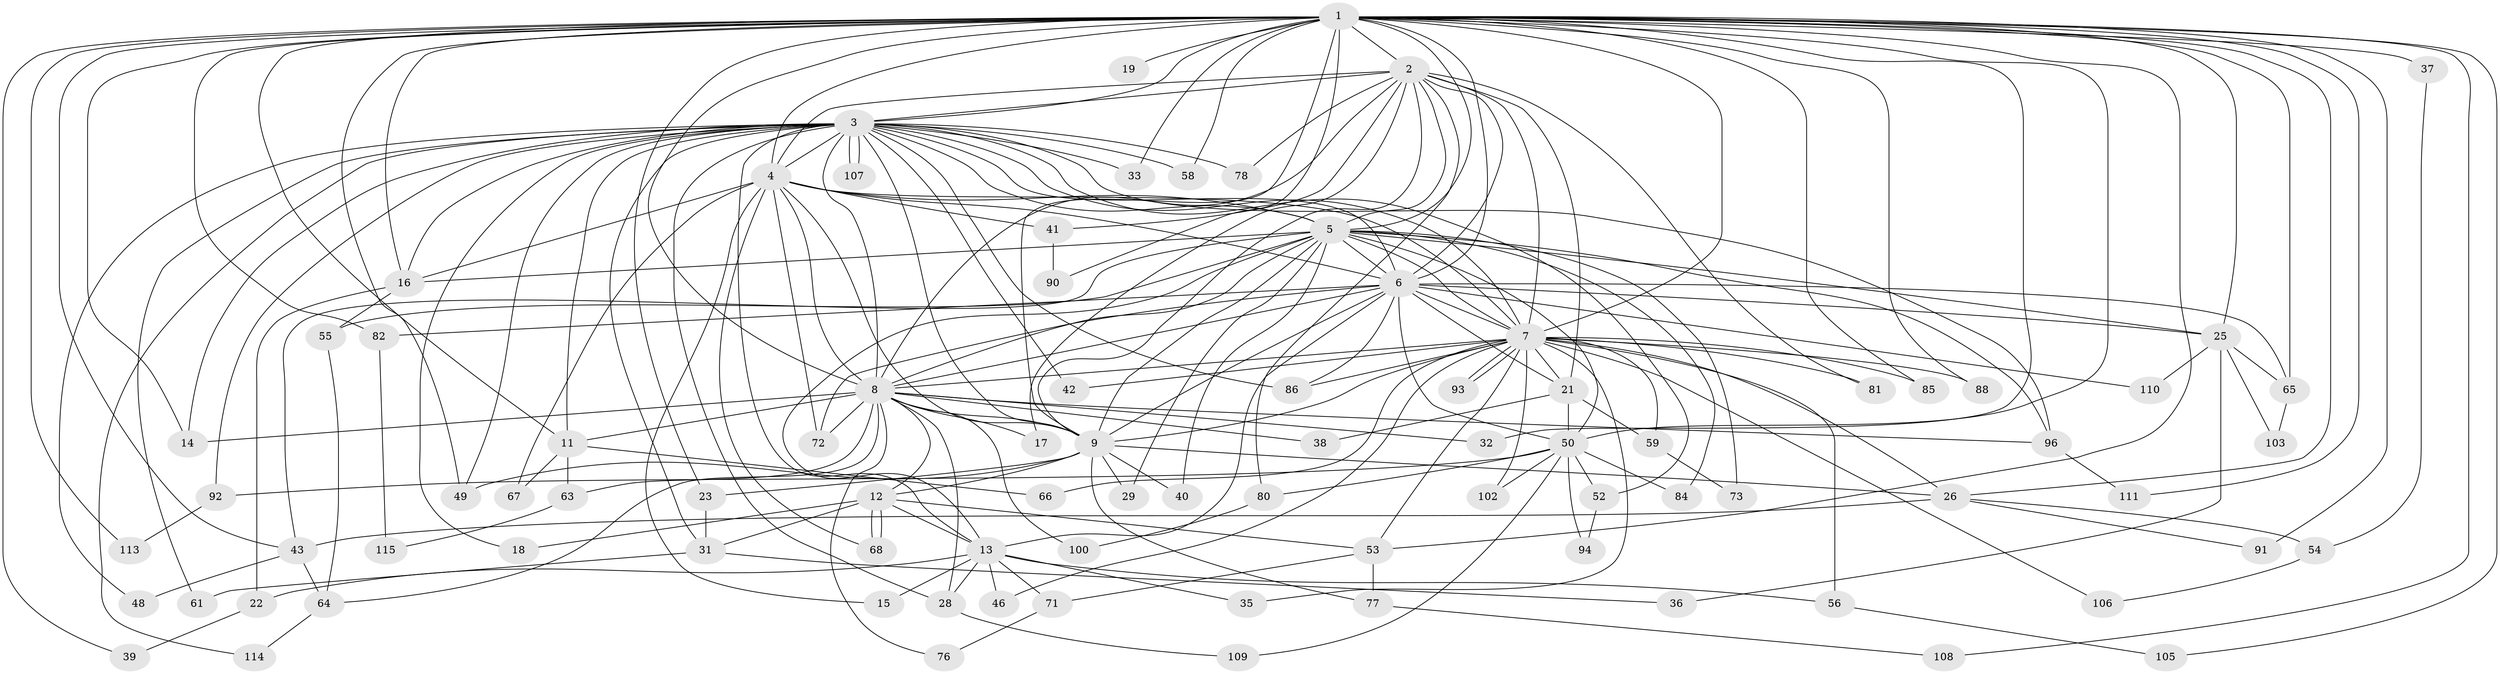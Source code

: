 // Generated by graph-tools (version 1.1) at 2025/51/02/27/25 19:51:51]
// undirected, 87 vertices, 212 edges
graph export_dot {
graph [start="1"]
  node [color=gray90,style=filled];
  1 [super="+10"];
  2 [super="+87"];
  3 [super="+20"];
  4 [super="+34"];
  5 [super="+51"];
  6 [super="+99"];
  7 [super="+45"];
  8 [super="+75"];
  9 [super="+89"];
  11 [super="+83"];
  12 [super="+30"];
  13 [super="+79"];
  14 [super="+112"];
  15;
  16 [super="+24"];
  17;
  18;
  19;
  21;
  22;
  23;
  25 [super="+60"];
  26 [super="+27"];
  28 [super="+104"];
  29 [super="+101"];
  31 [super="+47"];
  32;
  33;
  35;
  36;
  37;
  38;
  39;
  40;
  41;
  42;
  43 [super="+44"];
  46;
  48;
  49 [super="+70"];
  50 [super="+57"];
  52;
  53 [super="+62"];
  54;
  55;
  56;
  58;
  59;
  61;
  63;
  64 [super="+97"];
  65 [super="+69"];
  66;
  67;
  68 [super="+74"];
  71;
  72;
  73;
  76;
  77;
  78;
  80;
  81;
  82;
  84;
  85;
  86 [super="+95"];
  88;
  90;
  91;
  92;
  93;
  94;
  96 [super="+98"];
  100;
  102;
  103;
  105;
  106;
  107;
  108;
  109;
  110;
  111;
  113;
  114;
  115;
  1 -- 2 [weight=2];
  1 -- 3 [weight=3];
  1 -- 4 [weight=2];
  1 -- 5 [weight=2];
  1 -- 6 [weight=2];
  1 -- 7 [weight=2];
  1 -- 8 [weight=2];
  1 -- 9 [weight=2];
  1 -- 11;
  1 -- 23;
  1 -- 25;
  1 -- 32;
  1 -- 37 [weight=2];
  1 -- 39;
  1 -- 49;
  1 -- 58;
  1 -- 82;
  1 -- 85;
  1 -- 108;
  1 -- 113;
  1 -- 65;
  1 -- 14;
  1 -- 16;
  1 -- 19;
  1 -- 88;
  1 -- 90;
  1 -- 26;
  1 -- 91;
  1 -- 33;
  1 -- 105;
  1 -- 43;
  1 -- 111;
  1 -- 50;
  1 -- 53;
  2 -- 3;
  2 -- 4;
  2 -- 5 [weight=2];
  2 -- 6;
  2 -- 7;
  2 -- 8;
  2 -- 9;
  2 -- 17;
  2 -- 21;
  2 -- 41;
  2 -- 78;
  2 -- 80;
  2 -- 81;
  3 -- 4;
  3 -- 5;
  3 -- 6;
  3 -- 7;
  3 -- 8;
  3 -- 9;
  3 -- 13;
  3 -- 16;
  3 -- 18;
  3 -- 33;
  3 -- 48;
  3 -- 52;
  3 -- 61;
  3 -- 78;
  3 -- 107;
  3 -- 107;
  3 -- 114;
  3 -- 42;
  3 -- 14;
  3 -- 92;
  3 -- 86;
  3 -- 58;
  3 -- 28;
  3 -- 49;
  3 -- 11;
  3 -- 31;
  3 -- 96;
  4 -- 5;
  4 -- 6;
  4 -- 7;
  4 -- 8;
  4 -- 9 [weight=2];
  4 -- 15;
  4 -- 41;
  4 -- 67;
  4 -- 72;
  4 -- 68;
  4 -- 16;
  5 -- 6;
  5 -- 7;
  5 -- 8;
  5 -- 9;
  5 -- 25;
  5 -- 29;
  5 -- 40;
  5 -- 50;
  5 -- 73;
  5 -- 84;
  5 -- 96;
  5 -- 13;
  5 -- 16;
  5 -- 55;
  5 -- 43;
  6 -- 7;
  6 -- 8;
  6 -- 9;
  6 -- 13;
  6 -- 21;
  6 -- 65;
  6 -- 72;
  6 -- 82;
  6 -- 86;
  6 -- 110;
  6 -- 50;
  6 -- 25;
  7 -- 8;
  7 -- 9;
  7 -- 26;
  7 -- 35;
  7 -- 42;
  7 -- 46;
  7 -- 53;
  7 -- 56;
  7 -- 59;
  7 -- 66;
  7 -- 81;
  7 -- 85;
  7 -- 88;
  7 -- 93;
  7 -- 93;
  7 -- 102;
  7 -- 106;
  7 -- 21;
  7 -- 86;
  8 -- 9;
  8 -- 11;
  8 -- 12;
  8 -- 14;
  8 -- 17;
  8 -- 28;
  8 -- 32;
  8 -- 38;
  8 -- 63;
  8 -- 76;
  8 -- 96;
  8 -- 100;
  8 -- 72;
  8 -- 64;
  9 -- 12;
  9 -- 23;
  9 -- 29 [weight=2];
  9 -- 40;
  9 -- 49;
  9 -- 77;
  9 -- 26;
  11 -- 63;
  11 -- 66;
  11 -- 67;
  12 -- 18;
  12 -- 31;
  12 -- 53;
  12 -- 68;
  12 -- 68;
  12 -- 13;
  13 -- 15;
  13 -- 22;
  13 -- 28;
  13 -- 35;
  13 -- 46;
  13 -- 56;
  13 -- 71;
  16 -- 22 [weight=2];
  16 -- 55;
  21 -- 38;
  21 -- 50;
  21 -- 59;
  22 -- 39;
  23 -- 31;
  25 -- 36;
  25 -- 65;
  25 -- 110;
  25 -- 103;
  26 -- 91;
  26 -- 43;
  26 -- 54;
  28 -- 109;
  31 -- 36;
  31 -- 61;
  37 -- 54;
  41 -- 90;
  43 -- 48;
  43 -- 64;
  50 -- 52;
  50 -- 80;
  50 -- 84;
  50 -- 92;
  50 -- 94;
  50 -- 109;
  50 -- 102;
  52 -- 94;
  53 -- 71;
  53 -- 77;
  54 -- 106;
  55 -- 64;
  56 -- 105;
  59 -- 73;
  63 -- 115;
  64 -- 114;
  65 -- 103;
  71 -- 76;
  77 -- 108;
  80 -- 100;
  82 -- 115;
  92 -- 113;
  96 -- 111;
}
